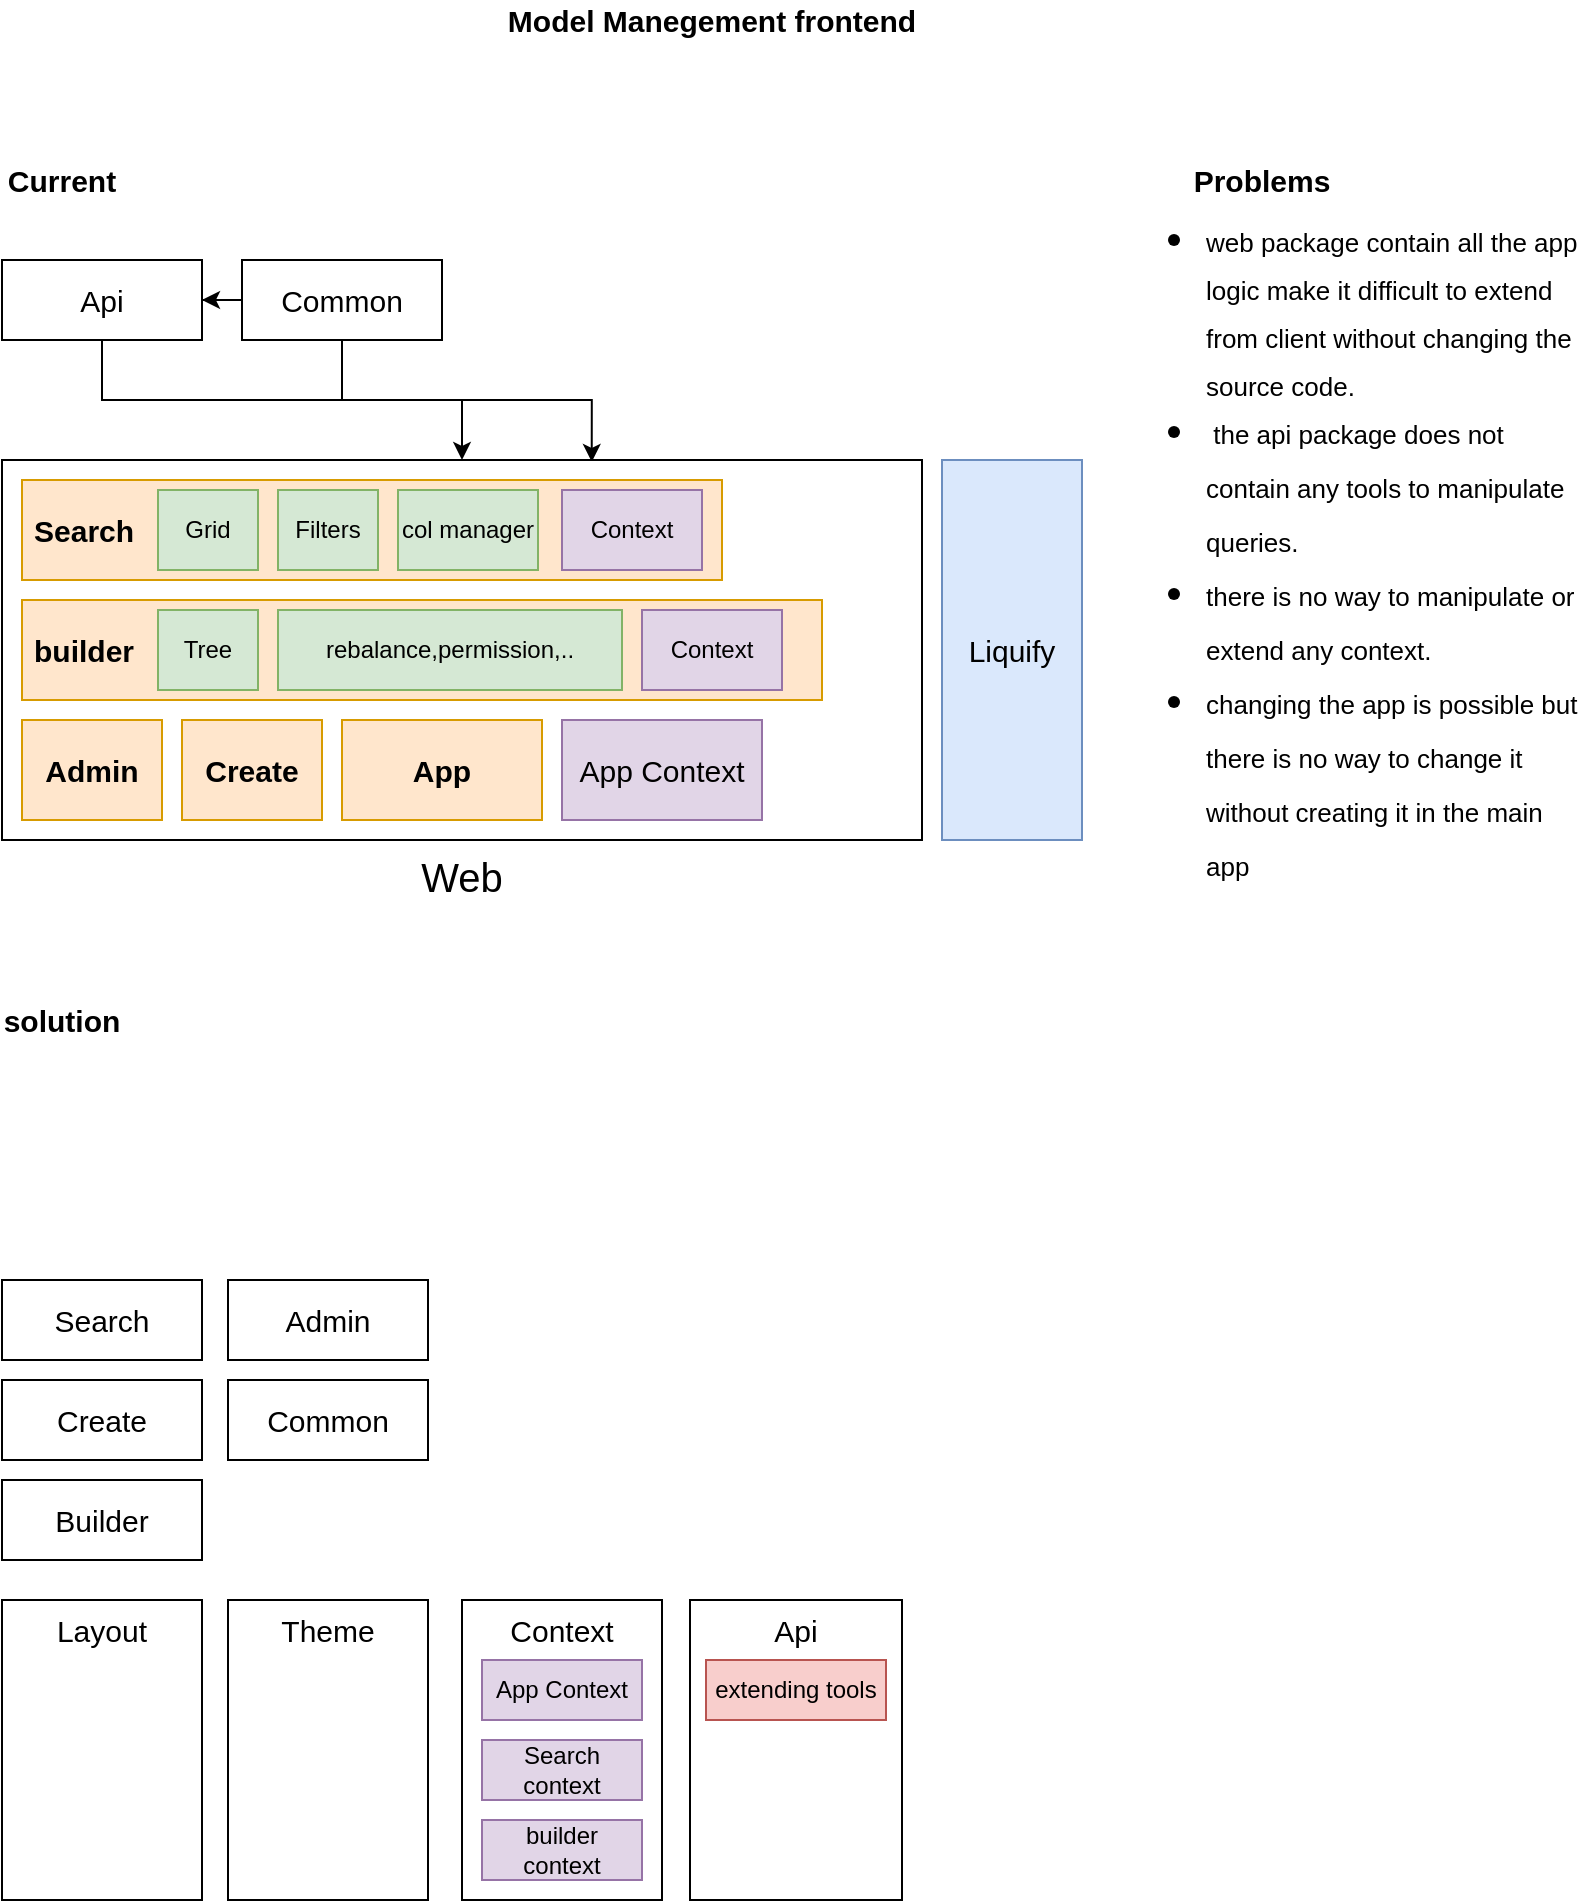 <mxfile version="13.10.2" type="github">
  <diagram id="I4OeQGyICHFJKAzLYiSq" name="Page-1">
    <mxGraphModel dx="1185" dy="635" grid="1" gridSize="10" guides="1" tooltips="1" connect="1" arrows="1" fold="1" page="1" pageScale="1" pageWidth="827" pageHeight="1169" math="0" shadow="0">
      <root>
        <mxCell id="0" />
        <mxCell id="1" parent="0" />
        <mxCell id="ThTMRLt4GayNaDXG0wz7-2" value="Model Manegement frontend" style="text;html=1;strokeColor=none;fillColor=none;align=center;verticalAlign=middle;whiteSpace=wrap;rounded=0;fontStyle=1;fontSize=15;" vertex="1" parent="1">
          <mxGeometry x="260" y="10" width="230" height="20" as="geometry" />
        </mxCell>
        <mxCell id="ThTMRLt4GayNaDXG0wz7-3" value="Current" style="text;html=1;strokeColor=none;fillColor=none;align=center;verticalAlign=middle;whiteSpace=wrap;rounded=0;fontSize=15;fontStyle=1" vertex="1" parent="1">
          <mxGeometry x="30" y="90" width="40" height="20" as="geometry" />
        </mxCell>
        <mxCell id="ThTMRLt4GayNaDXG0wz7-16" style="edgeStyle=orthogonalEdgeStyle;rounded=0;orthogonalLoop=1;jettySize=auto;html=1;entryX=0.5;entryY=0;entryDx=0;entryDy=0;startArrow=none;startFill=0;fontSize=15;fontColor=#FF0000;" edge="1" parent="1" source="ThTMRLt4GayNaDXG0wz7-6" target="ThTMRLt4GayNaDXG0wz7-9">
          <mxGeometry relative="1" as="geometry" />
        </mxCell>
        <mxCell id="ThTMRLt4GayNaDXG0wz7-6" value="&lt;font color=&quot;#000000&quot;&gt;Api&lt;/font&gt;" style="rounded=0;whiteSpace=wrap;html=1;fontSize=15;fontColor=#FF0000;" vertex="1" parent="1">
          <mxGeometry x="20" y="140" width="100" height="40" as="geometry" />
        </mxCell>
        <mxCell id="ThTMRLt4GayNaDXG0wz7-13" style="edgeStyle=orthogonalEdgeStyle;rounded=0;orthogonalLoop=1;jettySize=auto;html=1;entryX=1;entryY=0.5;entryDx=0;entryDy=0;fontSize=15;fontColor=#FF0000;" edge="1" parent="1" source="ThTMRLt4GayNaDXG0wz7-8" target="ThTMRLt4GayNaDXG0wz7-6">
          <mxGeometry relative="1" as="geometry" />
        </mxCell>
        <mxCell id="ThTMRLt4GayNaDXG0wz7-14" style="edgeStyle=orthogonalEdgeStyle;rounded=0;orthogonalLoop=1;jettySize=auto;html=1;entryX=0.641;entryY=0.005;entryDx=0;entryDy=0;entryPerimeter=0;fontSize=15;fontColor=#FF0000;" edge="1" parent="1" source="ThTMRLt4GayNaDXG0wz7-8" target="ThTMRLt4GayNaDXG0wz7-9">
          <mxGeometry relative="1" as="geometry" />
        </mxCell>
        <mxCell id="ThTMRLt4GayNaDXG0wz7-8" value="&lt;font color=&quot;#000000&quot;&gt;Common&lt;/font&gt;" style="rounded=0;whiteSpace=wrap;html=1;fontSize=15;fontColor=#FF0000;" vertex="1" parent="1">
          <mxGeometry x="140" y="140" width="100" height="40" as="geometry" />
        </mxCell>
        <mxCell id="ThTMRLt4GayNaDXG0wz7-9" value="&lt;font color=&quot;#000000&quot; style=&quot;font-size: 20px;&quot;&gt;Web&lt;/font&gt;" style="rounded=0;whiteSpace=wrap;html=1;fontSize=20;fontColor=#FF0000;labelPosition=center;verticalLabelPosition=bottom;align=center;verticalAlign=top;" vertex="1" parent="1">
          <mxGeometry x="20" y="240" width="460" height="190" as="geometry" />
        </mxCell>
        <mxCell id="ThTMRLt4GayNaDXG0wz7-10" value="Liquify" style="rounded=0;whiteSpace=wrap;html=1;fontSize=15;fillColor=#dae8fc;strokeColor=#6c8ebf;" vertex="1" parent="1">
          <mxGeometry x="490" y="240" width="70" height="190" as="geometry" />
        </mxCell>
        <mxCell id="ThTMRLt4GayNaDXG0wz7-17" value="Search" style="rounded=0;whiteSpace=wrap;html=1;fontSize=15;fillColor=#ffe6cc;strokeColor=#d79b00;align=left;spacingLeft=4;fontStyle=1" vertex="1" parent="1">
          <mxGeometry x="30" y="250" width="350" height="50" as="geometry" />
        </mxCell>
        <mxCell id="ThTMRLt4GayNaDXG0wz7-18" value="Create" style="rounded=0;whiteSpace=wrap;html=1;fontSize=15;fillColor=#ffe6cc;strokeColor=#d79b00;fontStyle=1" vertex="1" parent="1">
          <mxGeometry x="110" y="370" width="70" height="50" as="geometry" />
        </mxCell>
        <mxCell id="ThTMRLt4GayNaDXG0wz7-19" value="Admin" style="rounded=0;whiteSpace=wrap;html=1;fontSize=15;fillColor=#ffe6cc;strokeColor=#d79b00;fontStyle=1" vertex="1" parent="1">
          <mxGeometry x="30" y="370" width="70" height="50" as="geometry" />
        </mxCell>
        <mxCell id="ThTMRLt4GayNaDXG0wz7-24" value="Grid" style="rounded=0;whiteSpace=wrap;html=1;fontSize=12;align=center;fillColor=#d5e8d4;strokeColor=#82b366;" vertex="1" parent="1">
          <mxGeometry x="98" y="255" width="50" height="40" as="geometry" />
        </mxCell>
        <mxCell id="ThTMRLt4GayNaDXG0wz7-25" value="Filters" style="rounded=0;whiteSpace=wrap;html=1;fontSize=12;align=center;fillColor=#d5e8d4;strokeColor=#82b366;" vertex="1" parent="1">
          <mxGeometry x="158" y="255" width="50" height="40" as="geometry" />
        </mxCell>
        <mxCell id="ThTMRLt4GayNaDXG0wz7-27" value="col manager" style="rounded=0;whiteSpace=wrap;html=1;fontSize=12;align=center;fillColor=#d5e8d4;strokeColor=#82b366;" vertex="1" parent="1">
          <mxGeometry x="218" y="255" width="70" height="40" as="geometry" />
        </mxCell>
        <mxCell id="ThTMRLt4GayNaDXG0wz7-28" value="builder" style="rounded=0;whiteSpace=wrap;html=1;fontSize=15;fillColor=#ffe6cc;strokeColor=#d79b00;align=left;spacingLeft=4;fontStyle=1" vertex="1" parent="1">
          <mxGeometry x="30" y="310" width="400" height="50" as="geometry" />
        </mxCell>
        <mxCell id="ThTMRLt4GayNaDXG0wz7-29" value="Tree" style="rounded=0;whiteSpace=wrap;html=1;fontSize=12;align=center;fillColor=#d5e8d4;strokeColor=#82b366;" vertex="1" parent="1">
          <mxGeometry x="98" y="315" width="50" height="40" as="geometry" />
        </mxCell>
        <mxCell id="ThTMRLt4GayNaDXG0wz7-30" value="rebalance,permission,.." style="rounded=0;whiteSpace=wrap;html=1;fontSize=12;align=center;fillColor=#d5e8d4;strokeColor=#82b366;" vertex="1" parent="1">
          <mxGeometry x="158" y="315" width="172" height="40" as="geometry" />
        </mxCell>
        <mxCell id="ThTMRLt4GayNaDXG0wz7-31" value="Context" style="rounded=0;whiteSpace=wrap;html=1;fontSize=12;align=center;fillColor=#e1d5e7;strokeColor=#9673a6;" vertex="1" parent="1">
          <mxGeometry x="300" y="255" width="70" height="40" as="geometry" />
        </mxCell>
        <mxCell id="ThTMRLt4GayNaDXG0wz7-32" value="Context" style="rounded=0;whiteSpace=wrap;html=1;fontSize=12;align=center;fillColor=#e1d5e7;strokeColor=#9673a6;" vertex="1" parent="1">
          <mxGeometry x="340" y="315" width="70" height="40" as="geometry" />
        </mxCell>
        <mxCell id="ThTMRLt4GayNaDXG0wz7-33" value="App" style="rounded=0;whiteSpace=wrap;html=1;fontSize=15;fillColor=#ffe6cc;strokeColor=#d79b00;fontStyle=1" vertex="1" parent="1">
          <mxGeometry x="190" y="370" width="100" height="50" as="geometry" />
        </mxCell>
        <mxCell id="ThTMRLt4GayNaDXG0wz7-34" value="App Context" style="rounded=0;whiteSpace=wrap;html=1;fontSize=15;align=center;fillColor=#e1d5e7;strokeColor=#9673a6;" vertex="1" parent="1">
          <mxGeometry x="300" y="370" width="100" height="50" as="geometry" />
        </mxCell>
        <mxCell id="ThTMRLt4GayNaDXG0wz7-39" value="&lt;ul style=&quot;line-height: 120%&quot;&gt;&lt;li&gt;&lt;font style=&quot;font-size: 13px ; line-height: 100%&quot;&gt;web package contain all the app logic make it difficult to extend from client without changing the source code.&lt;/font&gt;&lt;/li&gt;&lt;li&gt;&lt;font style=&quot;font-size: 13px&quot;&gt;&amp;nbsp;the api package does not contain any tools to manipulate queries.&lt;/font&gt;&lt;/li&gt;&lt;li&gt;&lt;font style=&quot;font-size: 13px&quot;&gt;there is no way to manipulate or extend any context.&lt;/font&gt;&lt;/li&gt;&lt;li&gt;&lt;span style=&quot;font-size: 13px&quot;&gt;changing the app is possible but there is no way to change it without creating it in the main app&lt;/span&gt;&lt;/li&gt;&lt;/ul&gt;" style="text;strokeColor=none;fillColor=none;html=1;whiteSpace=wrap;verticalAlign=top;overflow=hidden;fontSize=20;fontColor=#000000;align=left;labelPosition=center;verticalLabelPosition=middle;" vertex="1" parent="1">
          <mxGeometry x="580" y="90" width="230" height="370" as="geometry" />
        </mxCell>
        <mxCell id="ThTMRLt4GayNaDXG0wz7-40" value="Problems" style="text;html=1;strokeColor=none;fillColor=none;align=center;verticalAlign=middle;whiteSpace=wrap;rounded=0;fontSize=15;fontColor=#000000;fontStyle=1" vertex="1" parent="1">
          <mxGeometry x="630" y="90" width="40" height="20" as="geometry" />
        </mxCell>
        <mxCell id="ThTMRLt4GayNaDXG0wz7-42" value="solution" style="text;html=1;strokeColor=none;fillColor=none;align=center;verticalAlign=middle;whiteSpace=wrap;rounded=0;fontSize=15;fontStyle=1" vertex="1" parent="1">
          <mxGeometry x="30" y="510" width="40" height="20" as="geometry" />
        </mxCell>
        <mxCell id="ThTMRLt4GayNaDXG0wz7-43" value="&lt;font color=&quot;#000000&quot;&gt;Api&lt;/font&gt;" style="rounded=0;whiteSpace=wrap;html=1;fontSize=15;fontColor=#FF0000;align=center;verticalAlign=top;" vertex="1" parent="1">
          <mxGeometry x="364" y="810" width="106" height="150" as="geometry" />
        </mxCell>
        <mxCell id="ThTMRLt4GayNaDXG0wz7-44" value="extending tools" style="rounded=0;whiteSpace=wrap;html=1;fontSize=12;align=center;fillColor=#f8cecc;strokeColor=#b85450;" vertex="1" parent="1">
          <mxGeometry x="372" y="840" width="90" height="30" as="geometry" />
        </mxCell>
        <mxCell id="ThTMRLt4GayNaDXG0wz7-45" value="&lt;font color=&quot;#000000&quot;&gt;Common&lt;/font&gt;" style="rounded=0;whiteSpace=wrap;html=1;fontSize=15;fontColor=#FF0000;" vertex="1" parent="1">
          <mxGeometry x="133" y="700" width="100" height="40" as="geometry" />
        </mxCell>
        <mxCell id="ThTMRLt4GayNaDXG0wz7-48" value="&lt;font color=&quot;#000000&quot;&gt;Search&lt;/font&gt;" style="rounded=0;whiteSpace=wrap;html=1;fontSize=15;fontColor=#FF0000;verticalAlign=middle;" vertex="1" parent="1">
          <mxGeometry x="20" y="650" width="100" height="40" as="geometry" />
        </mxCell>
        <mxCell id="ThTMRLt4GayNaDXG0wz7-49" value="&lt;font color=&quot;#000000&quot;&gt;Builder&lt;/font&gt;" style="rounded=0;whiteSpace=wrap;html=1;fontSize=15;fontColor=#FF0000;verticalAlign=middle;" vertex="1" parent="1">
          <mxGeometry x="20" y="750" width="100" height="40" as="geometry" />
        </mxCell>
        <mxCell id="ThTMRLt4GayNaDXG0wz7-50" value="&lt;font color=&quot;#000000&quot;&gt;Admin&lt;/font&gt;" style="rounded=0;whiteSpace=wrap;html=1;fontSize=15;fontColor=#FF0000;verticalAlign=middle;" vertex="1" parent="1">
          <mxGeometry x="133" y="650" width="100" height="40" as="geometry" />
        </mxCell>
        <mxCell id="ThTMRLt4GayNaDXG0wz7-51" value="&lt;font color=&quot;#000000&quot;&gt;Create&lt;/font&gt;" style="rounded=0;whiteSpace=wrap;html=1;fontSize=15;fontColor=#FF0000;verticalAlign=middle;" vertex="1" parent="1">
          <mxGeometry x="20" y="700" width="100" height="40" as="geometry" />
        </mxCell>
        <mxCell id="ThTMRLt4GayNaDXG0wz7-52" value="&lt;font color=&quot;#000000&quot;&gt;Layout&lt;/font&gt;" style="rounded=0;whiteSpace=wrap;html=1;fontSize=15;fontColor=#FF0000;verticalAlign=top;" vertex="1" parent="1">
          <mxGeometry x="20" y="810" width="100" height="150" as="geometry" />
        </mxCell>
        <mxCell id="ThTMRLt4GayNaDXG0wz7-53" value="&lt;font color=&quot;#000000&quot;&gt;Theme&lt;/font&gt;" style="rounded=0;whiteSpace=wrap;html=1;fontSize=15;fontColor=#FF0000;verticalAlign=top;" vertex="1" parent="1">
          <mxGeometry x="133" y="810" width="100" height="150" as="geometry" />
        </mxCell>
        <mxCell id="ThTMRLt4GayNaDXG0wz7-54" value="&lt;font color=&quot;#000000&quot;&gt;Context&lt;/font&gt;" style="rounded=0;whiteSpace=wrap;html=1;fontSize=15;fontColor=#FF0000;verticalAlign=top;" vertex="1" parent="1">
          <mxGeometry x="250" y="810" width="100" height="150" as="geometry" />
        </mxCell>
        <mxCell id="ThTMRLt4GayNaDXG0wz7-55" value="App Context" style="rounded=0;whiteSpace=wrap;html=1;fontSize=12;align=center;fillColor=#e1d5e7;strokeColor=#9673a6;" vertex="1" parent="1">
          <mxGeometry x="260" y="840" width="80" height="30" as="geometry" />
        </mxCell>
        <mxCell id="ThTMRLt4GayNaDXG0wz7-56" value="Search context" style="rounded=0;whiteSpace=wrap;html=1;fontSize=12;align=center;fillColor=#e1d5e7;strokeColor=#9673a6;" vertex="1" parent="1">
          <mxGeometry x="260" y="880" width="80" height="30" as="geometry" />
        </mxCell>
        <mxCell id="ThTMRLt4GayNaDXG0wz7-58" value="builder context" style="rounded=0;whiteSpace=wrap;html=1;fontSize=12;align=center;fillColor=#e1d5e7;strokeColor=#9673a6;" vertex="1" parent="1">
          <mxGeometry x="260" y="920" width="80" height="30" as="geometry" />
        </mxCell>
      </root>
    </mxGraphModel>
  </diagram>
</mxfile>
